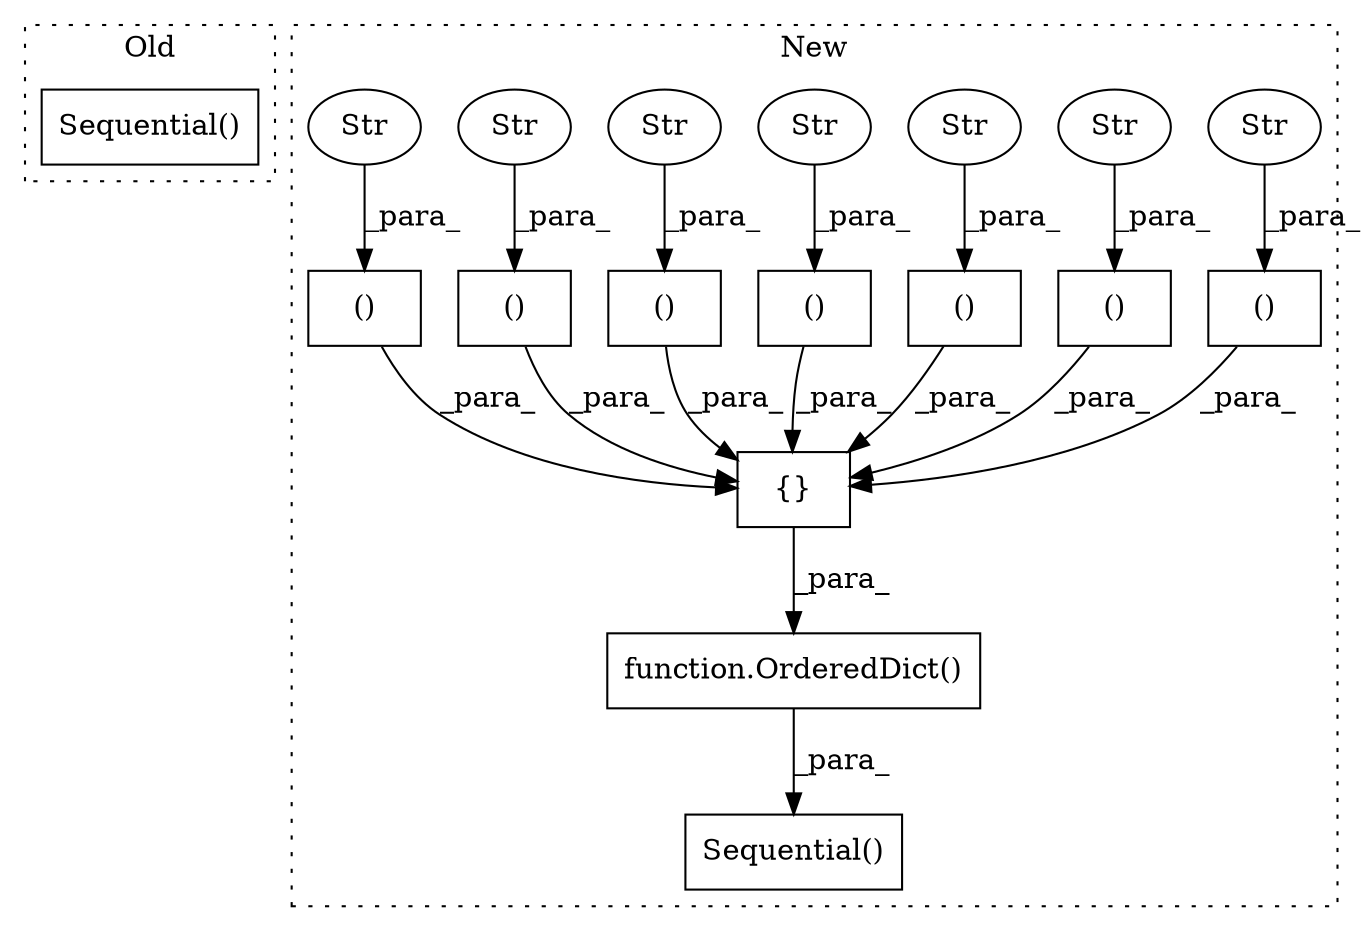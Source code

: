 digraph G {
subgraph cluster0 {
1 [label="Sequential()" a="75" s="2385,2768" l="27,11" shape="box"];
label = "Old";
style="dotted";
}
subgraph cluster1 {
2 [label="function.OrderedDict()" a="75" s="2637,3375" l="12,1" shape="box"];
3 [label="Sequential()" a="75" s="2623,3376" l="14,1" shape="box"];
4 [label="{}" a="59" s="2649,3364" l="14,0" shape="box"];
5 [label="()" a="54" s="2679" l="82" shape="box"];
6 [label="Str" a="66" s="2664" l="15" shape="ellipse"];
7 [label="()" a="54" s="3145" l="23" shape="box"];
8 [label="Str" a="66" s="3131" l="14" shape="ellipse"];
9 [label="()" a="54" s="3254" l="14" shape="box"];
10 [label="Str" a="66" s="3240" l="14" shape="ellipse"];
11 [label="()" a="54" s="2978" l="71" shape="box"];
12 [label="Str" a="66" s="2969" l="9" shape="ellipse"];
13 [label="()" a="54" s="2786" l="71" shape="box"];
14 [label="Str" a="66" s="2777" l="9" shape="ellipse"];
15 [label="()" a="54" s="3302" l="61" shape="box"];
16 [label="Str" a="66" s="3284" l="18" shape="ellipse"];
17 [label="()" a="54" s="2882" l="71" shape="box"];
18 [label="Str" a="66" s="2873" l="9" shape="ellipse"];
label = "New";
style="dotted";
}
2 -> 3 [label="_para_"];
4 -> 2 [label="_para_"];
5 -> 4 [label="_para_"];
6 -> 5 [label="_para_"];
7 -> 4 [label="_para_"];
8 -> 7 [label="_para_"];
9 -> 4 [label="_para_"];
10 -> 9 [label="_para_"];
11 -> 4 [label="_para_"];
12 -> 11 [label="_para_"];
13 -> 4 [label="_para_"];
14 -> 13 [label="_para_"];
15 -> 4 [label="_para_"];
16 -> 15 [label="_para_"];
17 -> 4 [label="_para_"];
18 -> 17 [label="_para_"];
}